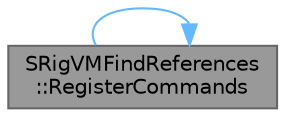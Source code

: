 digraph "SRigVMFindReferences::RegisterCommands"
{
 // INTERACTIVE_SVG=YES
 // LATEX_PDF_SIZE
  bgcolor="transparent";
  edge [fontname=Helvetica,fontsize=10,labelfontname=Helvetica,labelfontsize=10];
  node [fontname=Helvetica,fontsize=10,shape=box,height=0.2,width=0.4];
  rankdir="RL";
  Node1 [id="Node000001",label="SRigVMFindReferences\l::RegisterCommands",height=0.2,width=0.4,color="gray40", fillcolor="grey60", style="filled", fontcolor="black",tooltip="Register any Find-in-Blueprint commands."];
  Node1 -> Node1 [id="edge1_Node000001_Node000001",dir="back",color="steelblue1",style="solid",tooltip=" "];
}
